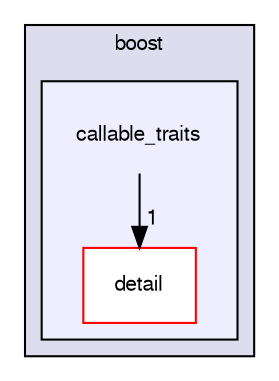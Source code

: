digraph "ttg/ttg/external/boost/v1.77.0/boost/callable_traits" {
  compound=true
  node [ fontsize="10", fontname="FreeSans"];
  edge [ labelfontsize="10", labelfontname="FreeSans"];
  subgraph clusterdir_579c34c927258d4d87fc541138bc97e7 {
    graph [ bgcolor="#ddddee", pencolor="black", label="boost" fontname="FreeSans", fontsize="10", URL="dir_579c34c927258d4d87fc541138bc97e7.html"]
  subgraph clusterdir_de3d4499b2b045e93e0f852da2232cc9 {
    graph [ bgcolor="#eeeeff", pencolor="black", label="" URL="dir_de3d4499b2b045e93e0f852da2232cc9.html"];
    dir_de3d4499b2b045e93e0f852da2232cc9 [shape=plaintext label="callable_traits"];
  dir_da9e0ca90f94c02e564a6b72fa1e9331 [shape=box label="detail" fillcolor="white" style="filled" color="red" URL="dir_da9e0ca90f94c02e564a6b72fa1e9331.html"];
  }
  }
  dir_de3d4499b2b045e93e0f852da2232cc9->dir_da9e0ca90f94c02e564a6b72fa1e9331 [headlabel="1", labeldistance=1.5 headhref="dir_000014_000015.html"];
}
